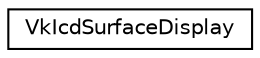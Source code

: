 digraph "Graphical Class Hierarchy"
{
 // LATEX_PDF_SIZE
  edge [fontname="Helvetica",fontsize="10",labelfontname="Helvetica",labelfontsize="10"];
  node [fontname="Helvetica",fontsize="10",shape=record];
  rankdir="LR";
  Node0 [label="VkIcdSurfaceDisplay",height=0.2,width=0.4,color="black", fillcolor="white", style="filled",URL="$d1/d92/structVkIcdSurfaceDisplay.html",tooltip=" "];
}
